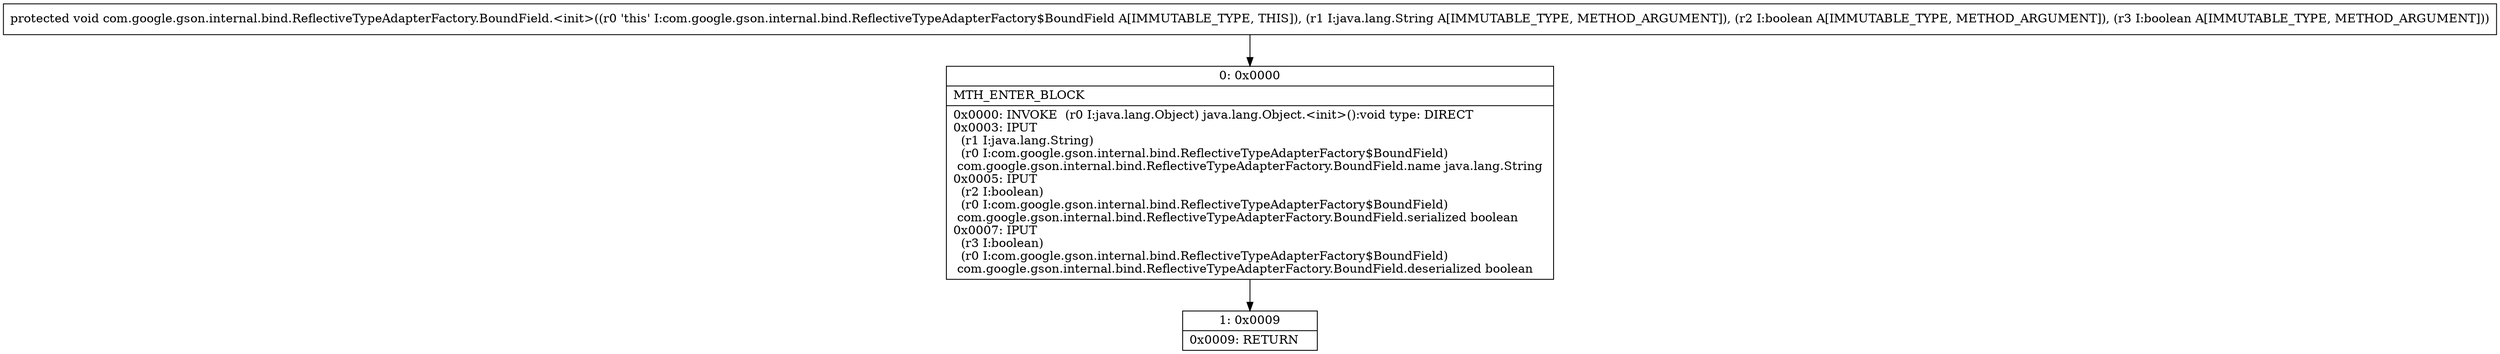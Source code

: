 digraph "CFG forcom.google.gson.internal.bind.ReflectiveTypeAdapterFactory.BoundField.\<init\>(Ljava\/lang\/String;ZZ)V" {
Node_0 [shape=record,label="{0\:\ 0x0000|MTH_ENTER_BLOCK\l|0x0000: INVOKE  (r0 I:java.lang.Object) java.lang.Object.\<init\>():void type: DIRECT \l0x0003: IPUT  \l  (r1 I:java.lang.String)\l  (r0 I:com.google.gson.internal.bind.ReflectiveTypeAdapterFactory$BoundField)\l com.google.gson.internal.bind.ReflectiveTypeAdapterFactory.BoundField.name java.lang.String \l0x0005: IPUT  \l  (r2 I:boolean)\l  (r0 I:com.google.gson.internal.bind.ReflectiveTypeAdapterFactory$BoundField)\l com.google.gson.internal.bind.ReflectiveTypeAdapterFactory.BoundField.serialized boolean \l0x0007: IPUT  \l  (r3 I:boolean)\l  (r0 I:com.google.gson.internal.bind.ReflectiveTypeAdapterFactory$BoundField)\l com.google.gson.internal.bind.ReflectiveTypeAdapterFactory.BoundField.deserialized boolean \l}"];
Node_1 [shape=record,label="{1\:\ 0x0009|0x0009: RETURN   \l}"];
MethodNode[shape=record,label="{protected void com.google.gson.internal.bind.ReflectiveTypeAdapterFactory.BoundField.\<init\>((r0 'this' I:com.google.gson.internal.bind.ReflectiveTypeAdapterFactory$BoundField A[IMMUTABLE_TYPE, THIS]), (r1 I:java.lang.String A[IMMUTABLE_TYPE, METHOD_ARGUMENT]), (r2 I:boolean A[IMMUTABLE_TYPE, METHOD_ARGUMENT]), (r3 I:boolean A[IMMUTABLE_TYPE, METHOD_ARGUMENT])) }"];
MethodNode -> Node_0;
Node_0 -> Node_1;
}

